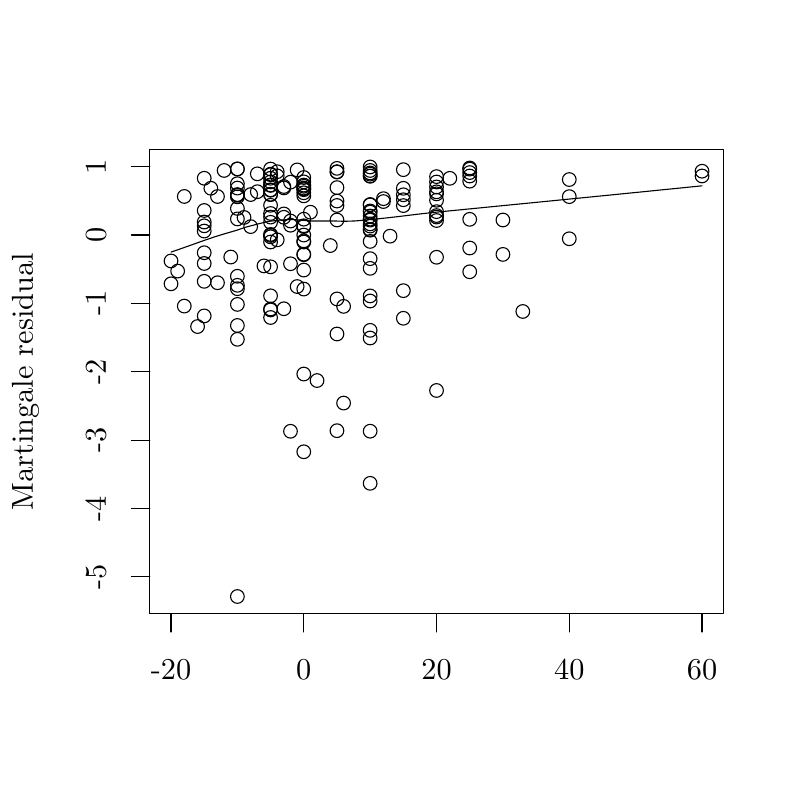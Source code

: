 % Created by tikzDevice version 0.8.1 on 2015-01-26 13:19:40
% !TEX encoding = UTF-8 Unicode
\documentclass[11pt]{memoir}
\nonstopmode

\usepackage{tikz}

\usepackage[active,tightpage,psfixbb]{preview}

\PreviewEnvironment{pgfpicture}

\setlength\PreviewBorder{0pt}

\usepackage{amsmath}
\newcommand{\SweaveOpts}[1]{}  % do not interfere with LaTeX
\newcommand{\SweaveInput}[1]{} % because they are not real TeX commands
\newcommand{\Sexpr}[1]{}       % will only be parsed by R


\usepackage{geometry}
\usepackage{amsmath}
\usepackage{lscape}
\geometry{verbose,tmargin=2.5cm,bmargin=2.5cm,lmargin=2.5cm,rmargin=2.5cm}


\begin{document}

\begin{tikzpicture}[x=1pt,y=1pt]
\definecolor{fillColor}{RGB}{255,255,255}
\path[use as bounding box,fill=fillColor,fill opacity=0.00] (0,0) rectangle (289.08,289.08);
\begin{scope}
\path[clip] ( 54.12, 67.32) rectangle (261.36,234.96);
\definecolor{drawColor}{RGB}{0,0,0}

\path[draw=drawColor,line width= 0.4pt,line join=round,line cap=round] (107.37,185.54) circle (  2.47);

\path[draw=drawColor,line width= 0.4pt,line join=round,line cap=round] (104.97,223.25) circle (  2.47);

\path[draw=drawColor,line width= 0.4pt,line join=round,line cap=round] (133.75,225.43) circle (  2.47);

\path[draw=drawColor,line width= 0.4pt,line join=round,line cap=round] (157.74,221.52) circle (  2.47);

\path[draw=drawColor,line width= 0.4pt,line join=round,line cap=round] (109.77,222.20) circle (  2.47);

\path[draw=drawColor,line width= 0.4pt,line join=round,line cap=round] (104.97,207.70) circle (  2.47);

\path[draw=drawColor,line width= 0.4pt,line join=round,line cap=round] ( 73.79,213.02) circle (  2.47);

\path[draw=drawColor,line width= 0.4pt,line join=round,line cap=round] (109.77,209.88) circle (  2.47);

\path[draw=drawColor,line width= 0.4pt,line join=round,line cap=round] ( 85.78,228.02) circle (  2.47);

\path[draw=drawColor,line width= 0.4pt,line join=round,line cap=round] (133.75,195.61) circle (  2.47);

\path[draw=drawColor,line width= 0.4pt,line join=round,line cap=round] (157.74,212.60) circle (  2.47);

\path[draw=drawColor,line width= 0.4pt,line join=round,line cap=round] ( 97.77,227.98) circle (  2.47);

\path[draw=drawColor,line width= 0.4pt,line join=round,line cap=round] (124.16,143.43) circle (  2.47);

\path[draw=drawColor,line width= 0.4pt,line join=round,line cap=round] (133.75,226.14) circle (  2.47);

\path[draw=drawColor,line width= 0.4pt,line join=round,line cap=round] (121.76,181.06) circle (  2.47);

\path[draw=drawColor,line width= 0.4pt,line join=round,line cap=round] (109.77,184.62) circle (  2.47);

\path[draw=drawColor,line width= 0.4pt,line join=round,line cap=round] (133.75,209.54) circle (  2.47);

\path[draw=drawColor,line width= 0.4pt,line join=round,line cap=round] (133.75,114.43) circle (  2.47);

\path[draw=drawColor,line width= 0.4pt,line join=round,line cap=round] (145.75,174.07) circle (  2.47);

\path[draw=drawColor,line width= 0.4pt,line join=round,line cap=round] ( 73.79,224.66) circle (  2.47);

\path[draw=drawColor,line width= 0.4pt,line join=round,line cap=round] (253.68,225.49) circle (  2.47);

\path[draw=drawColor,line width= 0.4pt,line join=round,line cap=round] (140.95,203.74) circle (  2.47);

\path[draw=drawColor,line width= 0.4pt,line join=round,line cap=round] (102.57,211.77) circle (  2.47);

\path[draw=drawColor,line width= 0.4pt,line join=round,line cap=round] ( 73.79,208.85) circle (  2.47);

\path[draw=drawColor,line width= 0.4pt,line join=round,line cap=round] (157.74,211.18) circle (  2.47);

\path[draw=drawColor,line width= 0.4pt,line join=round,line cap=round] (133.75,225.45) circle (  2.47);

\path[draw=drawColor,line width= 0.4pt,line join=round,line cap=round] (188.92,176.53) circle (  2.47);

\path[draw=drawColor,line width= 0.4pt,line join=round,line cap=round] ( 97.77,201.63) circle (  2.47);

\path[draw=drawColor,line width= 0.4pt,line join=round,line cap=round] (133.75,166.94) circle (  2.47);

\path[draw=drawColor,line width= 0.4pt,line join=round,line cap=round] ( 71.39,171.08) circle (  2.47);

\path[draw=drawColor,line width= 0.4pt,line join=round,line cap=round] (169.73,223.61) circle (  2.47);

\path[draw=drawColor,line width= 0.4pt,line join=round,line cap=round] ( 83.38,196.19) circle (  2.47);

\path[draw=drawColor,line width= 0.4pt,line join=round,line cap=round] ( 85.78,179.08) circle (  2.47);

\path[draw=drawColor,line width= 0.4pt,line join=round,line cap=round] (121.76,226.93) circle (  2.47);

\path[draw=drawColor,line width= 0.4pt,line join=round,line cap=round] (102.57,221.68) circle (  2.47);

\path[draw=drawColor,line width= 0.4pt,line join=round,line cap=round] (121.76,221.29) circle (  2.47);

\path[draw=drawColor,line width= 0.4pt,line join=round,line cap=round] (157.74,209.40) circle (  2.47);

\path[draw=drawColor,line width= 0.4pt,line join=round,line cap=round] ( 97.77,218.75) circle (  2.47);

\path[draw=drawColor,line width= 0.4pt,line join=round,line cap=round] ( 97.77,208.75) circle (  2.47);

\path[draw=drawColor,line width= 0.4pt,line join=round,line cap=round] (109.77,197.03) circle (  2.47);

\path[draw=drawColor,line width= 0.4pt,line join=round,line cap=round] ( 97.77,177.08) circle (  2.47);

\path[draw=drawColor,line width= 0.4pt,line join=round,line cap=round] (100.17,225.52) circle (  2.47);

\path[draw=drawColor,line width= 0.4pt,line join=round,line cap=round] ( 73.79,205.58) circle (  2.47);

\path[draw=drawColor,line width= 0.4pt,line join=round,line cap=round] (138.55,217.29) circle (  2.47);

\path[draw=drawColor,line width= 0.4pt,line join=round,line cap=round] ( 97.77,226.15) circle (  2.47);

\path[draw=drawColor,line width= 0.4pt,line join=round,line cap=round] (102.57,177.51) circle (  2.47);

\path[draw=drawColor,line width= 0.4pt,line join=round,line cap=round] ( 85.78,217.95) circle (  2.47);

\path[draw=drawColor,line width= 0.4pt,line join=round,line cap=round] (133.75,182.15) circle (  2.47);

\path[draw=drawColor,line width= 0.4pt,line join=round,line cap=round] ( 90.58,218.78) circle (  2.47);

\path[draw=drawColor,line width= 0.4pt,line join=round,line cap=round] ( 97.77,182.18) circle (  2.47);

\path[draw=drawColor,line width= 0.4pt,line join=round,line cap=round] ( 97.77,174.35) circle (  2.47);

\path[draw=drawColor,line width= 0.4pt,line join=round,line cap=round] ( 85.78,218.57) circle (  2.47);

\path[draw=drawColor,line width= 0.4pt,line join=round,line cap=round] (169.73,228.38) circle (  2.47);

\path[draw=drawColor,line width= 0.4pt,line join=round,line cap=round] (121.76,133.45) circle (  2.47);

\path[draw=drawColor,line width= 0.4pt,line join=round,line cap=round] (133.75,169.71) circle (  2.47);

\path[draw=drawColor,line width= 0.4pt,line join=round,line cap=round] (157.74,147.98) circle (  2.47);

\path[draw=drawColor,line width= 0.4pt,line join=round,line cap=round] ( 97.77,220.34) circle (  2.47);

\path[draw=drawColor,line width= 0.4pt,line join=round,line cap=round] (133.75,227.48) circle (  2.47);

\path[draw=drawColor,line width= 0.4pt,line join=round,line cap=round] (109.77,201.62) circle (  2.47);

\path[draw=drawColor,line width= 0.4pt,line join=round,line cap=round] (157.74,225.26) circle (  2.47);

\path[draw=drawColor,line width= 0.4pt,line join=round,line cap=round] (109.77,204.14) circle (  2.47);

\path[draw=drawColor,line width= 0.4pt,line join=round,line cap=round] ( 76.19,221.05) circle (  2.47);

\path[draw=drawColor,line width= 0.4pt,line join=round,line cap=round] (169.73,227.97) circle (  2.47);

\path[draw=drawColor,line width= 0.4pt,line join=round,line cap=round] (121.76,209.59) circle (  2.47);

\path[draw=drawColor,line width= 0.4pt,line join=round,line cap=round] (109.77,220.54) circle (  2.47);

\path[draw=drawColor,line width= 0.4pt,line join=round,line cap=round] (121.76,214.83) circle (  2.47);

\path[draw=drawColor,line width= 0.4pt,line join=round,line cap=round] ( 85.78,209.97) circle (  2.47);

\path[draw=drawColor,line width= 0.4pt,line join=round,line cap=round] (145.75,216.90) circle (  2.47);

\path[draw=drawColor,line width= 0.4pt,line join=round,line cap=round] (109.77,221.12) circle (  2.47);

\path[draw=drawColor,line width= 0.4pt,line join=round,line cap=round] (100.17,227.03) circle (  2.47);

\path[draw=drawColor,line width= 0.4pt,line join=round,line cap=round] ( 73.79,193.87) circle (  2.47);

\path[draw=drawColor,line width= 0.4pt,line join=round,line cap=round] ( 85.78,222.70) circle (  2.47);

\path[draw=drawColor,line width= 0.4pt,line join=round,line cap=round] (104.97,193.77) circle (  2.47);

\path[draw=drawColor,line width= 0.4pt,line join=round,line cap=round] (181.73,209.58) circle (  2.47);

\path[draw=drawColor,line width= 0.4pt,line join=round,line cap=round] (205.71,224.20) circle (  2.47);

\path[draw=drawColor,line width= 0.4pt,line join=round,line cap=round] ( 97.77,192.66) circle (  2.47);

\path[draw=drawColor,line width= 0.4pt,line join=round,line cap=round] ( 85.78,184.75) circle (  2.47);

\path[draw=drawColor,line width= 0.4pt,line join=round,line cap=round] (133.75,215.18) circle (  2.47);

\path[draw=drawColor,line width= 0.4pt,line join=round,line cap=round] ( 73.79,197.76) circle (  2.47);

\path[draw=drawColor,line width= 0.4pt,line join=round,line cap=round] ( 78.59,218.07) circle (  2.47);

\path[draw=drawColor,line width= 0.4pt,line join=round,line cap=round] ( 88.18,210.51) circle (  2.47);

\path[draw=drawColor,line width= 0.4pt,line join=round,line cap=round] ( 97.77,214.90) circle (  2.47);

\path[draw=drawColor,line width= 0.4pt,line join=round,line cap=round] ( 92.98,219.81) circle (  2.47);

\path[draw=drawColor,line width= 0.4pt,line join=round,line cap=round] (133.75,207.38) circle (  2.47);

\path[draw=drawColor,line width= 0.4pt,line join=round,line cap=round] ( 85.78,228.03) circle (  2.47);

\path[draw=drawColor,line width= 0.4pt,line join=round,line cap=round] ( 85.78,218.76) circle (  2.47);

\path[draw=drawColor,line width= 0.4pt,line join=round,line cap=round] (109.77,218.30) circle (  2.47);

\path[draw=drawColor,line width= 0.4pt,line join=round,line cap=round] ( 66.59,178.47) circle (  2.47);

\path[draw=drawColor,line width= 0.4pt,line join=round,line cap=round] ( 97.77,222.08) circle (  2.47);

\path[draw=drawColor,line width= 0.4pt,line join=round,line cap=round] (121.76,216.43) circle (  2.47);

\path[draw=drawColor,line width= 0.4pt,line join=round,line cap=round] (121.76,227.02) circle (  2.47);

\path[draw=drawColor,line width= 0.4pt,line join=round,line cap=round] ( 78.59,186.91) circle (  2.47);

\path[draw=drawColor,line width= 0.4pt,line join=round,line cap=round] (109.77,220.86) circle (  2.47);

\path[draw=drawColor,line width= 0.4pt,line join=round,line cap=round] (157.74,210.65) circle (  2.47);

\path[draw=drawColor,line width= 0.4pt,line join=round,line cap=round] (109.77,191.49) circle (  2.47);

\path[draw=drawColor,line width= 0.4pt,line join=round,line cap=round] (124.16,178.37) circle (  2.47);

\path[draw=drawColor,line width= 0.4pt,line join=round,line cap=round] ( 85.78,185.98) circle (  2.47);

\path[draw=drawColor,line width= 0.4pt,line join=round,line cap=round] ( 85.78,218.61) circle (  2.47);

\path[draw=drawColor,line width= 0.4pt,line join=round,line cap=round] (133.75,228.75) circle (  2.47);

\path[draw=drawColor,line width= 0.4pt,line join=round,line cap=round] (109.77,197.24) circle (  2.47);

\path[draw=drawColor,line width= 0.4pt,line join=round,line cap=round] ( 73.79,174.92) circle (  2.47);

\path[draw=drawColor,line width= 0.4pt,line join=round,line cap=round] (133.75,133.27) circle (  2.47);

\path[draw=drawColor,line width= 0.4pt,line join=round,line cap=round] ( 97.77,211.93) circle (  2.47);

\path[draw=drawColor,line width= 0.4pt,line join=round,line cap=round] (102.57,221.18) circle (  2.47);

\path[draw=drawColor,line width= 0.4pt,line join=round,line cap=round] ( 97.77,203.50) circle (  2.47);

\path[draw=drawColor,line width= 0.4pt,line join=round,line cap=round] ( 61.80,194.78) circle (  2.47);

\path[draw=drawColor,line width= 0.4pt,line join=round,line cap=round] ( 90.58,207.19) circle (  2.47);

\path[draw=drawColor,line width= 0.4pt,line join=round,line cap=round] ( 97.77,223.35) circle (  2.47);

\path[draw=drawColor,line width= 0.4pt,line join=round,line cap=round] ( 97.77,204.36) circle (  2.47);

\path[draw=drawColor,line width= 0.4pt,line join=round,line cap=round] ( 97.77,222.24) circle (  2.47);

\path[draw=drawColor,line width= 0.4pt,line join=round,line cap=round] (138.55,216.25) circle (  2.47);

\path[draw=drawColor,line width= 0.4pt,line join=round,line cap=round] ( 85.78,171.47) circle (  2.47);

\path[draw=drawColor,line width= 0.4pt,line join=round,line cap=round] ( 73.79,187.42) circle (  2.47);

\path[draw=drawColor,line width= 0.4pt,line join=round,line cap=round] (133.75,212.42) circle (  2.47);

\path[draw=drawColor,line width= 0.4pt,line join=round,line cap=round] ( 92.98,226.26) circle (  2.47);

\path[draw=drawColor,line width= 0.4pt,line join=round,line cap=round] (133.75,180.31) circle (  2.47);

\path[draw=drawColor,line width= 0.4pt,line join=round,line cap=round] (107.37,227.68) circle (  2.47);

\path[draw=drawColor,line width= 0.4pt,line join=round,line cap=round] (109.77,207.20) circle (  2.47);

\path[draw=drawColor,line width= 0.4pt,line join=round,line cap=round] (169.73,225.48) circle (  2.47);

\path[draw=drawColor,line width= 0.4pt,line join=round,line cap=round] (253.68,227.21) circle (  2.47);

\path[draw=drawColor,line width= 0.4pt,line join=round,line cap=round] (169.73,190.87) circle (  2.47);

\path[draw=drawColor,line width= 0.4pt,line join=round,line cap=round] ( 85.78,213.76) circle (  2.47);

\path[draw=drawColor,line width= 0.4pt,line join=round,line cap=round] (133.75,205.91) circle (  2.47);

\path[draw=drawColor,line width= 0.4pt,line join=round,line cap=round] ( 61.80,186.52) circle (  2.47);

\path[draw=drawColor,line width= 0.4pt,line join=round,line cap=round] ( 97.77,218.87) circle (  2.47);

\path[draw=drawColor,line width= 0.4pt,line join=round,line cap=round] (157.74,219.02) circle (  2.47);

\path[draw=drawColor,line width= 0.4pt,line join=round,line cap=round] ( 85.78,166.47) circle (  2.47);

\path[draw=drawColor,line width= 0.4pt,line join=round,line cap=round] (169.73,226.72) circle (  2.47);

\path[draw=drawColor,line width= 0.4pt,line join=round,line cap=round] (205.71,218.02) circle (  2.47);

\path[draw=drawColor,line width= 0.4pt,line join=round,line cap=round] (133.75,226.58) circle (  2.47);

\path[draw=drawColor,line width= 0.4pt,line join=round,line cap=round] (133.75,201.84) circle (  2.47);

\path[draw=drawColor,line width= 0.4pt,line join=round,line cap=round] (157.74,223.31) circle (  2.47);

\path[draw=drawColor,line width= 0.4pt,line join=round,line cap=round] (100.17,202.41) circle (  2.47);

\path[draw=drawColor,line width= 0.4pt,line join=round,line cap=round] ( 85.78,189.25) circle (  2.47);

\path[draw=drawColor,line width= 0.4pt,line join=round,line cap=round] ( 97.77,225.95) circle (  2.47);

\path[draw=drawColor,line width= 0.4pt,line join=round,line cap=round] (133.75,208.17) circle (  2.47);

\path[draw=drawColor,line width= 0.4pt,line join=round,line cap=round] (104.97,209.20) circle (  2.47);

\path[draw=drawColor,line width= 0.4pt,line join=round,line cap=round] ( 97.77,177.43) circle (  2.47);

\path[draw=drawColor,line width= 0.4pt,line join=round,line cap=round] ( 97.77,220.48) circle (  2.47);

\path[draw=drawColor,line width= 0.4pt,line join=round,line cap=round] ( 85.78,221.12) circle (  2.47);

\path[draw=drawColor,line width= 0.4pt,line join=round,line cap=round] (133.75,212.85) circle (  2.47);

\path[draw=drawColor,line width= 0.4pt,line join=round,line cap=round] (157.74,216.71) circle (  2.47);

\path[draw=drawColor,line width= 0.4pt,line join=round,line cap=round] ( 97.77,210.63) circle (  2.47);

\path[draw=drawColor,line width= 0.4pt,line join=round,line cap=round] (102.57,210.56) circle (  2.47);

\path[draw=drawColor,line width= 0.4pt,line join=round,line cap=round] ( 95.38,192.99) circle (  2.47);

\path[draw=drawColor,line width= 0.4pt,line join=round,line cap=round] (133.75,211.01) circle (  2.47);

\path[draw=drawColor,line width= 0.4pt,line join=round,line cap=round] (109.77,153.92) circle (  2.47);

\path[draw=drawColor,line width= 0.4pt,line join=round,line cap=round] ( 66.59,218.09) circle (  2.47);

\path[draw=drawColor,line width= 0.4pt,line join=round,line cap=round] (157.74,219.76) circle (  2.47);

\path[draw=drawColor,line width= 0.4pt,line join=round,line cap=round] (145.75,221.03) circle (  2.47);

\path[draw=drawColor,line width= 0.4pt,line join=round,line cap=round] (109.77,202.03) circle (  2.47);

\path[draw=drawColor,line width= 0.4pt,line join=round,line cap=round] (109.77,207.50) circle (  2.47);

\path[draw=drawColor,line width= 0.4pt,line join=round,line cap=round] (157.74,196.12) circle (  2.47);

\path[draw=drawColor,line width= 0.4pt,line join=round,line cap=round] (205.71,202.80) circle (  2.47);

\path[draw=drawColor,line width= 0.4pt,line join=round,line cap=round] (145.75,214.79) circle (  2.47);

\path[draw=drawColor,line width= 0.4pt,line join=round,line cap=round] (109.77,219.41) circle (  2.47);

\path[draw=drawColor,line width= 0.4pt,line join=round,line cap=round] (109.77,223.36) circle (  2.47);

\path[draw=drawColor,line width= 0.4pt,line join=round,line cap=round] (145.75,227.77) circle (  2.47);

\path[draw=drawColor,line width= 0.4pt,line join=round,line cap=round] (181.73,197.15) circle (  2.47);

\path[draw=drawColor,line width= 0.4pt,line join=round,line cap=round] (121.76,168.39) circle (  2.47);

\path[draw=drawColor,line width= 0.4pt,line join=round,line cap=round] ( 73.79,207.48) circle (  2.47);

\path[draw=drawColor,line width= 0.4pt,line join=round,line cap=round] (119.36,200.35) circle (  2.47);

\path[draw=drawColor,line width= 0.4pt,line join=round,line cap=round] (162.54,224.64) circle (  2.47);

\path[draw=drawColor,line width= 0.4pt,line join=round,line cap=round] (112.17,212.39) circle (  2.47);

\path[draw=drawColor,line width= 0.4pt,line join=round,line cap=round] ( 97.77,204.03) circle (  2.47);

\path[draw=drawColor,line width= 0.4pt,line join=round,line cap=round] (121.76,228.24) circle (  2.47);

\path[draw=drawColor,line width= 0.4pt,line join=round,line cap=round] (109.77,224.93) circle (  2.47);

\path[draw=drawColor,line width= 0.4pt,line join=round,line cap=round] (109.77,221.77) circle (  2.47);

\path[draw=drawColor,line width= 0.4pt,line join=round,line cap=round] ( 85.78, 73.53) circle (  2.47);

\path[draw=drawColor,line width= 0.4pt,line join=round,line cap=round] (109.77,125.83) circle (  2.47);

\path[draw=drawColor,line width= 0.4pt,line join=round,line cap=round] ( 97.77,224.66) circle (  2.47);

\path[draw=drawColor,line width= 0.4pt,line join=round,line cap=round] (145.75,184.05) circle (  2.47);

\path[draw=drawColor,line width= 0.4pt,line join=round,line cap=round] (145.75,218.69) circle (  2.47);

\path[draw=drawColor,line width= 0.4pt,line join=round,line cap=round] (104.97,133.24) circle (  2.47);

\path[draw=drawColor,line width= 0.4pt,line join=round,line cap=round] ( 80.98,227.49) circle (  2.47);

\path[draw=drawColor,line width= 0.4pt,line join=round,line cap=round] (169.73,209.82) circle (  2.47);

\path[draw=drawColor,line width= 0.4pt,line join=round,line cap=round] (133.75,209.89) circle (  2.47);

\path[draw=drawColor,line width= 0.4pt,line join=round,line cap=round] (114.56,151.57) circle (  2.47);

\path[draw=drawColor,line width= 0.4pt,line join=round,line cap=round] (169.73,199.46) circle (  2.47);

\path[draw=drawColor,line width= 0.4pt,line join=round,line cap=round] (133.75,206.19) circle (  2.47);

\path[draw=drawColor,line width= 0.4pt,line join=round,line cap=round] ( 64.19,191.12) circle (  2.47);

\path[draw=drawColor,line width= 0.4pt,line join=round,line cap=round] (133.75,192.11) circle (  2.47);

\path[draw=drawColor,line width= 0.4pt,line join=round,line cap=round] (133.75,215.03) circle (  2.47);
\end{scope}
\begin{scope}
\path[clip] (  0.00,  0.00) rectangle (289.08,289.08);
\definecolor{drawColor}{RGB}{0,0,0}

\path[draw=drawColor,line width= 0.4pt,line join=round,line cap=round] ( 61.80, 67.32) -- (253.68, 67.32);

\path[draw=drawColor,line width= 0.4pt,line join=round,line cap=round] ( 61.80, 67.32) -- ( 61.80, 60.72);

\path[draw=drawColor,line width= 0.4pt,line join=round,line cap=round] (109.77, 67.32) -- (109.77, 60.72);

\path[draw=drawColor,line width= 0.4pt,line join=round,line cap=round] (157.74, 67.32) -- (157.74, 60.72);

\path[draw=drawColor,line width= 0.4pt,line join=round,line cap=round] (205.71, 67.32) -- (205.71, 60.72);

\path[draw=drawColor,line width= 0.4pt,line join=round,line cap=round] (253.68, 67.32) -- (253.68, 60.72);

\node[text=drawColor,anchor=base,inner sep=0pt, outer sep=0pt, scale=  1.00] at ( 61.80, 43.56) {-20};

\node[text=drawColor,anchor=base,inner sep=0pt, outer sep=0pt, scale=  1.00] at (109.77, 43.56) {0};

\node[text=drawColor,anchor=base,inner sep=0pt, outer sep=0pt, scale=  1.00] at (157.74, 43.56) {20};

\node[text=drawColor,anchor=base,inner sep=0pt, outer sep=0pt, scale=  1.00] at (205.71, 43.56) {40};

\node[text=drawColor,anchor=base,inner sep=0pt, outer sep=0pt, scale=  1.00] at (253.68, 43.56) {60};

\path[draw=drawColor,line width= 0.4pt,line join=round,line cap=round] ( 54.12, 80.64) -- ( 54.12,228.88);

\path[draw=drawColor,line width= 0.4pt,line join=round,line cap=round] ( 54.12, 80.64) -- ( 47.52, 80.64);

\path[draw=drawColor,line width= 0.4pt,line join=round,line cap=round] ( 54.12,105.34) -- ( 47.52,105.34);

\path[draw=drawColor,line width= 0.4pt,line join=round,line cap=round] ( 54.12,130.05) -- ( 47.52,130.05);

\path[draw=drawColor,line width= 0.4pt,line join=round,line cap=round] ( 54.12,154.76) -- ( 47.52,154.76);

\path[draw=drawColor,line width= 0.4pt,line join=round,line cap=round] ( 54.12,179.46) -- ( 47.52,179.46);

\path[draw=drawColor,line width= 0.4pt,line join=round,line cap=round] ( 54.12,204.17) -- ( 47.52,204.17);

\path[draw=drawColor,line width= 0.4pt,line join=round,line cap=round] ( 54.12,228.88) -- ( 47.52,228.88);

\node[text=drawColor,rotate= 90.00,anchor=base,inner sep=0pt, outer sep=0pt, scale=  1.00] at ( 38.28, 80.64) {-5};

\node[text=drawColor,rotate= 90.00,anchor=base,inner sep=0pt, outer sep=0pt, scale=  1.00] at ( 38.28,105.34) {-4};

\node[text=drawColor,rotate= 90.00,anchor=base,inner sep=0pt, outer sep=0pt, scale=  1.00] at ( 38.28,130.05) {-3};

\node[text=drawColor,rotate= 90.00,anchor=base,inner sep=0pt, outer sep=0pt, scale=  1.00] at ( 38.28,154.76) {-2};

\node[text=drawColor,rotate= 90.00,anchor=base,inner sep=0pt, outer sep=0pt, scale=  1.00] at ( 38.28,179.46) {-1};

\node[text=drawColor,rotate= 90.00,anchor=base,inner sep=0pt, outer sep=0pt, scale=  1.00] at ( 38.28,204.17) {0};

\node[text=drawColor,rotate= 90.00,anchor=base,inner sep=0pt, outer sep=0pt, scale=  1.00] at ( 38.28,228.88) {1};

\path[draw=drawColor,line width= 0.4pt,line join=round,line cap=round] ( 54.12, 67.32) --
	(261.36, 67.32) --
	(261.36,234.96) --
	( 54.12,234.96) --
	( 54.12, 67.32);
\end{scope}
\begin{scope}
\path[clip] (  0.00,  0.00) rectangle (289.08,289.08);
\definecolor{drawColor}{RGB}{0,0,0}

\node[text=drawColor,rotate= 90.00,anchor=base,inner sep=0pt, outer sep=0pt, scale=  1.00] at ( 11.88,151.14) {Martingale residual};
\end{scope}
\begin{scope}
\path[clip] ( 54.12, 67.32) rectangle (261.36,234.96);
\definecolor{drawColor}{RGB}{0,0,0}

\path[draw=drawColor,line width= 0.4pt,line join=round,line cap=round] ( 61.80,197.99) --
	( 65.71,199.33) --
	( 69.63,200.72) --
	( 73.54,202.12) --
	( 77.46,203.46) --
	( 81.38,204.67) --
	( 85.29,205.79) --
	( 89.21,207.10) --
	( 93.12,208.12) --
	( 97.04,209.09) --
	(100.96,209.52) --
	(104.87,209.77) --
	(108.79,209.54) --
	(112.70,209.22) --
	(116.62,209.21) --
	(120.54,209.24) --
	(124.45,209.11) --
	(128.37,209.24) --
	(132.29,209.59) --
	(136.20,209.96) --
	(140.12,210.38) --
	(144.03,210.83) --
	(147.95,211.31) --
	(151.87,211.78) --
	(155.78,212.22) --
	(159.70,212.61) --
	(163.61,212.99) --
	(167.53,213.38) --
	(171.45,213.76) --
	(175.36,214.15) --
	(179.28,214.53) --
	(183.19,214.92) --
	(187.11,215.30) --
	(191.03,215.69) --
	(194.94,216.07) --
	(198.86,216.46) --
	(202.78,216.85) --
	(206.69,217.24) --
	(210.61,217.62) --
	(214.52,218.01) --
	(218.44,218.40) --
	(222.36,218.79) --
	(226.27,219.18) --
	(230.19,219.57) --
	(234.10,219.96) --
	(238.02,220.36) --
	(241.94,220.75) --
	(245.85,221.14) --
	(249.77,221.54) --
	(253.68,221.93);
\end{scope}
\end{tikzpicture}

\end{document}
